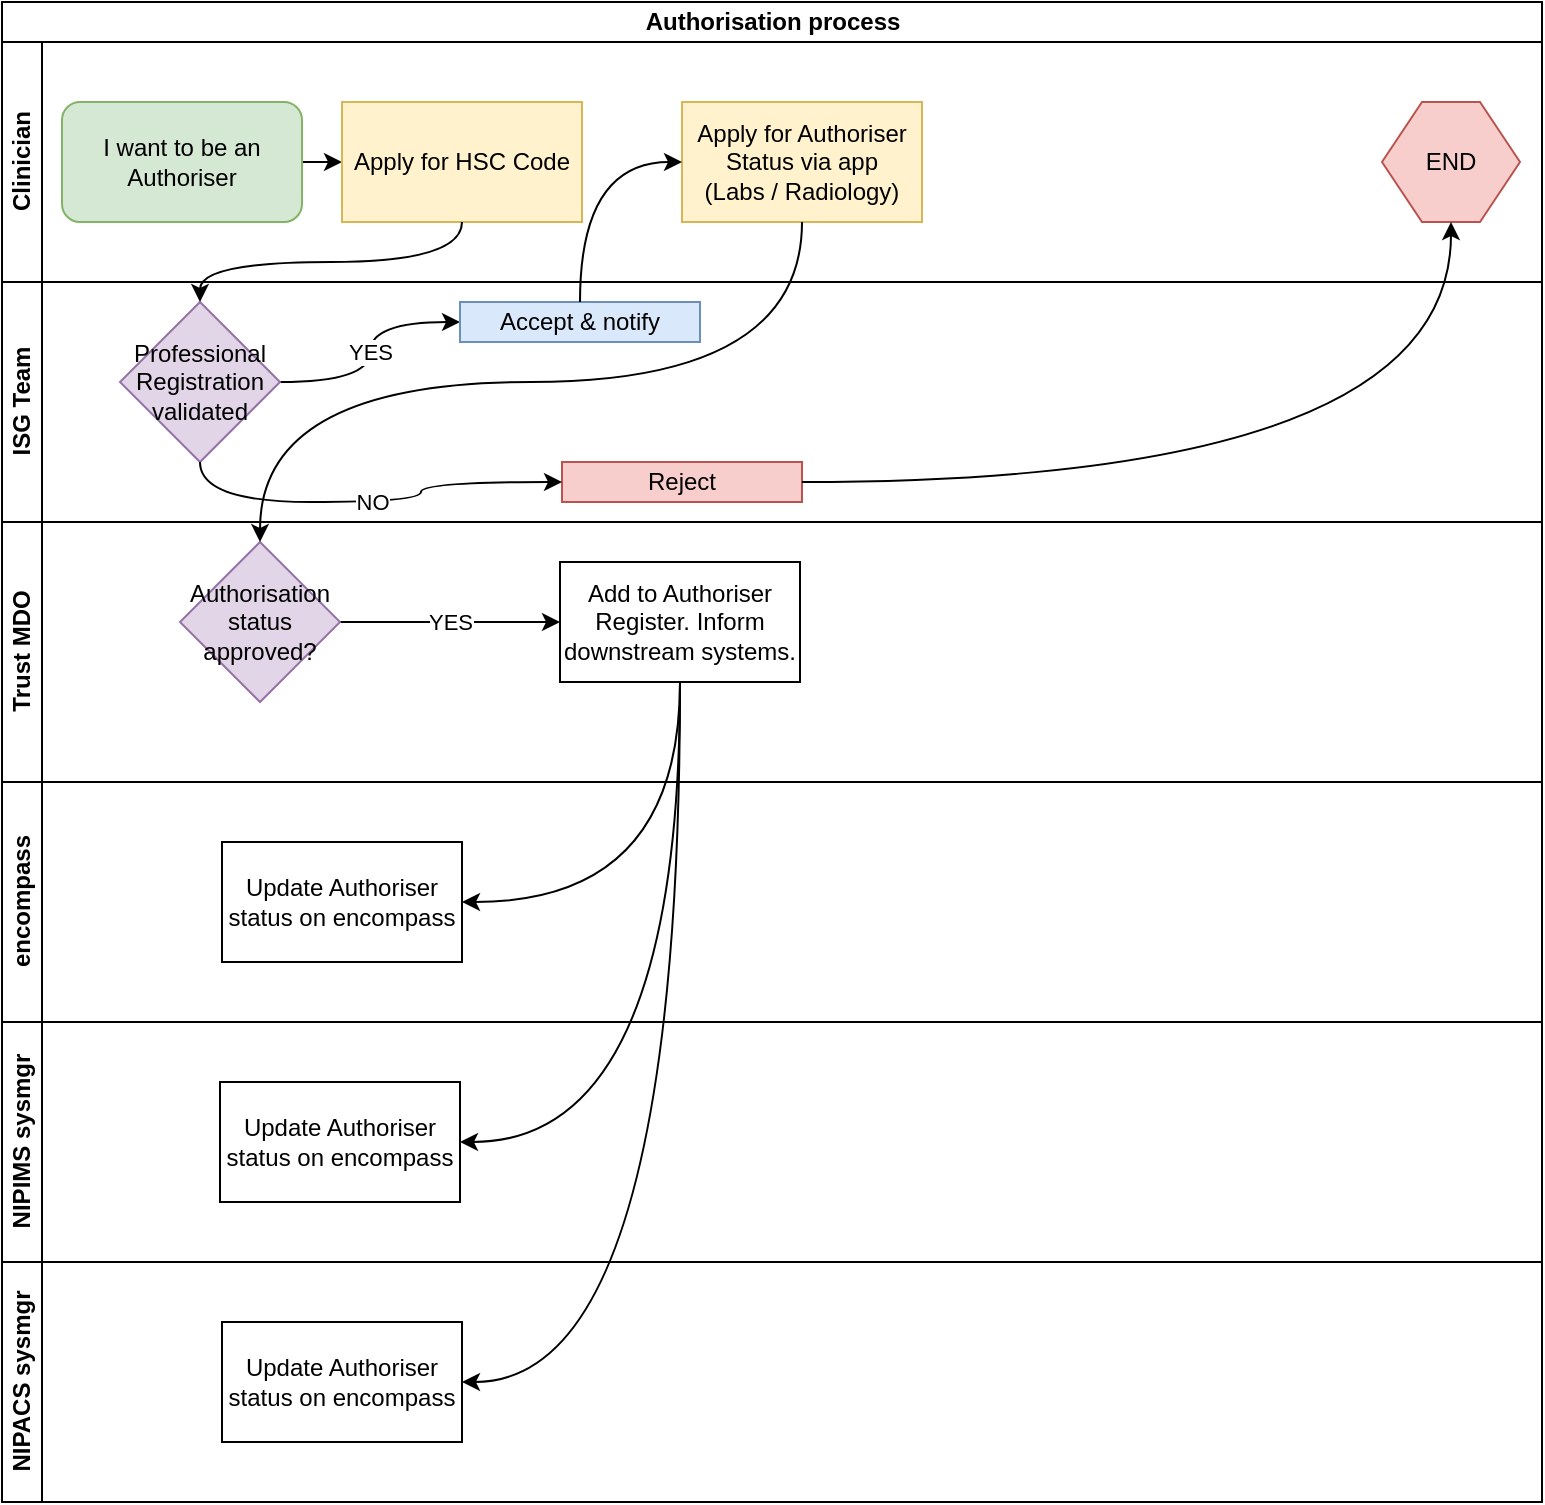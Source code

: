 <mxfile version="24.5.4" type="github">
  <diagram name="Page-1" id="u5WdyKpmLq1f9wdWZwxd">
    <mxGraphModel dx="1386" dy="879" grid="1" gridSize="10" guides="1" tooltips="1" connect="1" arrows="1" fold="1" page="1" pageScale="1" pageWidth="827" pageHeight="1169" math="0" shadow="0">
      <root>
        <mxCell id="0" />
        <mxCell id="1" parent="0" />
        <mxCell id="RM7T-BV5S8IWrfnI9Fu0-1" value="Authorisation process" style="swimlane;childLayout=stackLayout;resizeParent=1;resizeParentMax=0;horizontal=1;startSize=20;horizontalStack=0;html=1;" vertex="1" parent="1">
          <mxGeometry x="31" y="60" width="770" height="750" as="geometry" />
        </mxCell>
        <mxCell id="RM7T-BV5S8IWrfnI9Fu0-2" value="Clinician" style="swimlane;startSize=20;horizontal=0;html=1;" vertex="1" parent="RM7T-BV5S8IWrfnI9Fu0-1">
          <mxGeometry y="20" width="770" height="120" as="geometry" />
        </mxCell>
        <mxCell id="RM7T-BV5S8IWrfnI9Fu0-15" style="edgeStyle=orthogonalEdgeStyle;rounded=0;orthogonalLoop=1;jettySize=auto;html=1;exitX=1;exitY=0.5;exitDx=0;exitDy=0;entryX=0;entryY=0.5;entryDx=0;entryDy=0;" edge="1" parent="RM7T-BV5S8IWrfnI9Fu0-2" source="RM7T-BV5S8IWrfnI9Fu0-8" target="RM7T-BV5S8IWrfnI9Fu0-10">
          <mxGeometry relative="1" as="geometry" />
        </mxCell>
        <mxCell id="RM7T-BV5S8IWrfnI9Fu0-8" value="I want to be an Authoriser" style="rounded=1;whiteSpace=wrap;html=1;fillColor=#d5e8d4;strokeColor=#82b366;" vertex="1" parent="RM7T-BV5S8IWrfnI9Fu0-2">
          <mxGeometry x="30" y="30" width="120" height="60" as="geometry" />
        </mxCell>
        <mxCell id="RM7T-BV5S8IWrfnI9Fu0-10" value="Apply for HSC Code" style="rounded=0;whiteSpace=wrap;html=1;fillColor=#fff2cc;strokeColor=#d6b656;" vertex="1" parent="RM7T-BV5S8IWrfnI9Fu0-2">
          <mxGeometry x="170" y="30" width="120" height="60" as="geometry" />
        </mxCell>
        <mxCell id="RM7T-BV5S8IWrfnI9Fu0-18" value="Apply for Authoriser Status via app&lt;div&gt;(Labs / Radiology)&lt;/div&gt;" style="rounded=0;whiteSpace=wrap;html=1;fillColor=#fff2cc;strokeColor=#d6b656;" vertex="1" parent="RM7T-BV5S8IWrfnI9Fu0-2">
          <mxGeometry x="340" y="30" width="120" height="60" as="geometry" />
        </mxCell>
        <mxCell id="RM7T-BV5S8IWrfnI9Fu0-27" value="END" style="shape=hexagon;perimeter=hexagonPerimeter2;whiteSpace=wrap;html=1;fixedSize=1;fillColor=#f8cecc;strokeColor=#b85450;" vertex="1" parent="RM7T-BV5S8IWrfnI9Fu0-2">
          <mxGeometry x="690" y="30" width="69" height="60" as="geometry" />
        </mxCell>
        <mxCell id="RM7T-BV5S8IWrfnI9Fu0-3" value="ISG Team" style="swimlane;startSize=20;horizontal=0;html=1;" vertex="1" parent="RM7T-BV5S8IWrfnI9Fu0-1">
          <mxGeometry y="140" width="770" height="120" as="geometry" />
        </mxCell>
        <mxCell id="RM7T-BV5S8IWrfnI9Fu0-13" value="YES" style="edgeStyle=orthogonalEdgeStyle;rounded=0;orthogonalLoop=1;jettySize=auto;html=1;curved=1;" edge="1" parent="RM7T-BV5S8IWrfnI9Fu0-3" source="RM7T-BV5S8IWrfnI9Fu0-11" target="RM7T-BV5S8IWrfnI9Fu0-12">
          <mxGeometry relative="1" as="geometry" />
        </mxCell>
        <mxCell id="RM7T-BV5S8IWrfnI9Fu0-11" value="Professional Registration validated" style="rhombus;whiteSpace=wrap;html=1;fillColor=#e1d5e7;strokeColor=#9673a6;" vertex="1" parent="RM7T-BV5S8IWrfnI9Fu0-3">
          <mxGeometry x="59" y="10" width="80" height="80" as="geometry" />
        </mxCell>
        <mxCell id="RM7T-BV5S8IWrfnI9Fu0-12" value="Accept &amp;amp; notify" style="whiteSpace=wrap;html=1;fillColor=#dae8fc;strokeColor=#6c8ebf;" vertex="1" parent="RM7T-BV5S8IWrfnI9Fu0-3">
          <mxGeometry x="229" y="10" width="120" height="20" as="geometry" />
        </mxCell>
        <mxCell id="RM7T-BV5S8IWrfnI9Fu0-16" value="Reject" style="whiteSpace=wrap;html=1;fillColor=#f8cecc;strokeColor=#b85450;" vertex="1" parent="RM7T-BV5S8IWrfnI9Fu0-3">
          <mxGeometry x="280" y="90" width="120" height="20" as="geometry" />
        </mxCell>
        <mxCell id="RM7T-BV5S8IWrfnI9Fu0-17" value="NO" style="edgeStyle=orthogonalEdgeStyle;rounded=0;orthogonalLoop=1;jettySize=auto;html=1;exitX=0.5;exitY=1;exitDx=0;exitDy=0;curved=1;" edge="1" parent="RM7T-BV5S8IWrfnI9Fu0-3" source="RM7T-BV5S8IWrfnI9Fu0-11" target="RM7T-BV5S8IWrfnI9Fu0-16">
          <mxGeometry relative="1" as="geometry" />
        </mxCell>
        <mxCell id="RM7T-BV5S8IWrfnI9Fu0-4" value="Trust MDO" style="swimlane;startSize=20;horizontal=0;html=1;" vertex="1" parent="RM7T-BV5S8IWrfnI9Fu0-1">
          <mxGeometry y="260" width="770" height="130" as="geometry" />
        </mxCell>
        <mxCell id="RM7T-BV5S8IWrfnI9Fu0-26" value="YES" style="edgeStyle=orthogonalEdgeStyle;rounded=0;orthogonalLoop=1;jettySize=auto;html=1;exitX=1;exitY=0.5;exitDx=0;exitDy=0;entryX=0;entryY=0.5;entryDx=0;entryDy=0;" edge="1" parent="RM7T-BV5S8IWrfnI9Fu0-4" source="RM7T-BV5S8IWrfnI9Fu0-19" target="RM7T-BV5S8IWrfnI9Fu0-22">
          <mxGeometry relative="1" as="geometry" />
        </mxCell>
        <mxCell id="RM7T-BV5S8IWrfnI9Fu0-19" value="Authorisation status approved?" style="rhombus;whiteSpace=wrap;html=1;fillColor=#e1d5e7;strokeColor=#9673a6;" vertex="1" parent="RM7T-BV5S8IWrfnI9Fu0-4">
          <mxGeometry x="89" y="10" width="80" height="80" as="geometry" />
        </mxCell>
        <mxCell id="RM7T-BV5S8IWrfnI9Fu0-22" value="Add to Authoriser Register. Inform downstream systems." style="rounded=0;whiteSpace=wrap;html=1;" vertex="1" parent="RM7T-BV5S8IWrfnI9Fu0-4">
          <mxGeometry x="279" y="20" width="120" height="60" as="geometry" />
        </mxCell>
        <mxCell id="RM7T-BV5S8IWrfnI9Fu0-5" value="encompass" style="swimlane;startSize=20;horizontal=0;html=1;" vertex="1" parent="RM7T-BV5S8IWrfnI9Fu0-1">
          <mxGeometry y="390" width="770" height="120" as="geometry" />
        </mxCell>
        <mxCell id="RM7T-BV5S8IWrfnI9Fu0-25" value="Update Authoriser status on encompass" style="rounded=0;whiteSpace=wrap;html=1;" vertex="1" parent="RM7T-BV5S8IWrfnI9Fu0-5">
          <mxGeometry x="110" y="30" width="120" height="60" as="geometry" />
        </mxCell>
        <mxCell id="RM7T-BV5S8IWrfnI9Fu0-6" value="NIPIMS sysmgr" style="swimlane;startSize=20;horizontal=0;html=1;" vertex="1" parent="RM7T-BV5S8IWrfnI9Fu0-1">
          <mxGeometry y="510" width="770" height="120" as="geometry" />
        </mxCell>
        <mxCell id="RM7T-BV5S8IWrfnI9Fu0-24" value="Update Authoriser status on encompass" style="rounded=0;whiteSpace=wrap;html=1;" vertex="1" parent="RM7T-BV5S8IWrfnI9Fu0-6">
          <mxGeometry x="109" y="30" width="120" height="60" as="geometry" />
        </mxCell>
        <mxCell id="RM7T-BV5S8IWrfnI9Fu0-7" value="NIPACS sysmgr" style="swimlane;startSize=20;horizontal=0;html=1;" vertex="1" parent="RM7T-BV5S8IWrfnI9Fu0-1">
          <mxGeometry y="630" width="770" height="120" as="geometry" />
        </mxCell>
        <mxCell id="RM7T-BV5S8IWrfnI9Fu0-23" value="Update Authoriser status on encompass" style="rounded=0;whiteSpace=wrap;html=1;" vertex="1" parent="RM7T-BV5S8IWrfnI9Fu0-7">
          <mxGeometry x="110" y="30" width="120" height="60" as="geometry" />
        </mxCell>
        <mxCell id="RM7T-BV5S8IWrfnI9Fu0-14" style="edgeStyle=orthogonalEdgeStyle;rounded=0;orthogonalLoop=1;jettySize=auto;html=1;exitX=0.5;exitY=1;exitDx=0;exitDy=0;entryX=0.5;entryY=0;entryDx=0;entryDy=0;curved=1;" edge="1" parent="RM7T-BV5S8IWrfnI9Fu0-1" source="RM7T-BV5S8IWrfnI9Fu0-10" target="RM7T-BV5S8IWrfnI9Fu0-11">
          <mxGeometry relative="1" as="geometry" />
        </mxCell>
        <mxCell id="RM7T-BV5S8IWrfnI9Fu0-20" style="edgeStyle=orthogonalEdgeStyle;rounded=0;orthogonalLoop=1;jettySize=auto;html=1;exitX=0.5;exitY=1;exitDx=0;exitDy=0;entryX=0.5;entryY=0;entryDx=0;entryDy=0;curved=1;" edge="1" parent="RM7T-BV5S8IWrfnI9Fu0-1" source="RM7T-BV5S8IWrfnI9Fu0-18" target="RM7T-BV5S8IWrfnI9Fu0-19">
          <mxGeometry relative="1" as="geometry" />
        </mxCell>
        <mxCell id="RM7T-BV5S8IWrfnI9Fu0-21" style="edgeStyle=orthogonalEdgeStyle;rounded=0;orthogonalLoop=1;jettySize=auto;html=1;exitX=0.5;exitY=0;exitDx=0;exitDy=0;entryX=0;entryY=0.5;entryDx=0;entryDy=0;curved=1;" edge="1" parent="RM7T-BV5S8IWrfnI9Fu0-1" source="RM7T-BV5S8IWrfnI9Fu0-12" target="RM7T-BV5S8IWrfnI9Fu0-18">
          <mxGeometry relative="1" as="geometry" />
        </mxCell>
        <mxCell id="RM7T-BV5S8IWrfnI9Fu0-28" style="edgeStyle=orthogonalEdgeStyle;rounded=0;orthogonalLoop=1;jettySize=auto;html=1;exitX=1;exitY=0.5;exitDx=0;exitDy=0;entryX=0.5;entryY=1;entryDx=0;entryDy=0;curved=1;" edge="1" parent="RM7T-BV5S8IWrfnI9Fu0-1" source="RM7T-BV5S8IWrfnI9Fu0-16" target="RM7T-BV5S8IWrfnI9Fu0-27">
          <mxGeometry relative="1" as="geometry" />
        </mxCell>
        <mxCell id="RM7T-BV5S8IWrfnI9Fu0-29" style="edgeStyle=orthogonalEdgeStyle;rounded=0;orthogonalLoop=1;jettySize=auto;html=1;exitX=0.5;exitY=1;exitDx=0;exitDy=0;entryX=1;entryY=0.5;entryDx=0;entryDy=0;curved=1;" edge="1" parent="RM7T-BV5S8IWrfnI9Fu0-1" source="RM7T-BV5S8IWrfnI9Fu0-22" target="RM7T-BV5S8IWrfnI9Fu0-25">
          <mxGeometry relative="1" as="geometry" />
        </mxCell>
        <mxCell id="RM7T-BV5S8IWrfnI9Fu0-30" style="edgeStyle=orthogonalEdgeStyle;rounded=0;orthogonalLoop=1;jettySize=auto;html=1;exitX=0.5;exitY=1;exitDx=0;exitDy=0;entryX=1;entryY=0.5;entryDx=0;entryDy=0;curved=1;" edge="1" parent="RM7T-BV5S8IWrfnI9Fu0-1" source="RM7T-BV5S8IWrfnI9Fu0-22" target="RM7T-BV5S8IWrfnI9Fu0-24">
          <mxGeometry relative="1" as="geometry" />
        </mxCell>
        <mxCell id="RM7T-BV5S8IWrfnI9Fu0-31" style="edgeStyle=orthogonalEdgeStyle;rounded=0;orthogonalLoop=1;jettySize=auto;html=1;exitX=0.5;exitY=1;exitDx=0;exitDy=0;entryX=1;entryY=0.5;entryDx=0;entryDy=0;curved=1;" edge="1" parent="RM7T-BV5S8IWrfnI9Fu0-1" source="RM7T-BV5S8IWrfnI9Fu0-22" target="RM7T-BV5S8IWrfnI9Fu0-23">
          <mxGeometry relative="1" as="geometry" />
        </mxCell>
      </root>
    </mxGraphModel>
  </diagram>
</mxfile>
